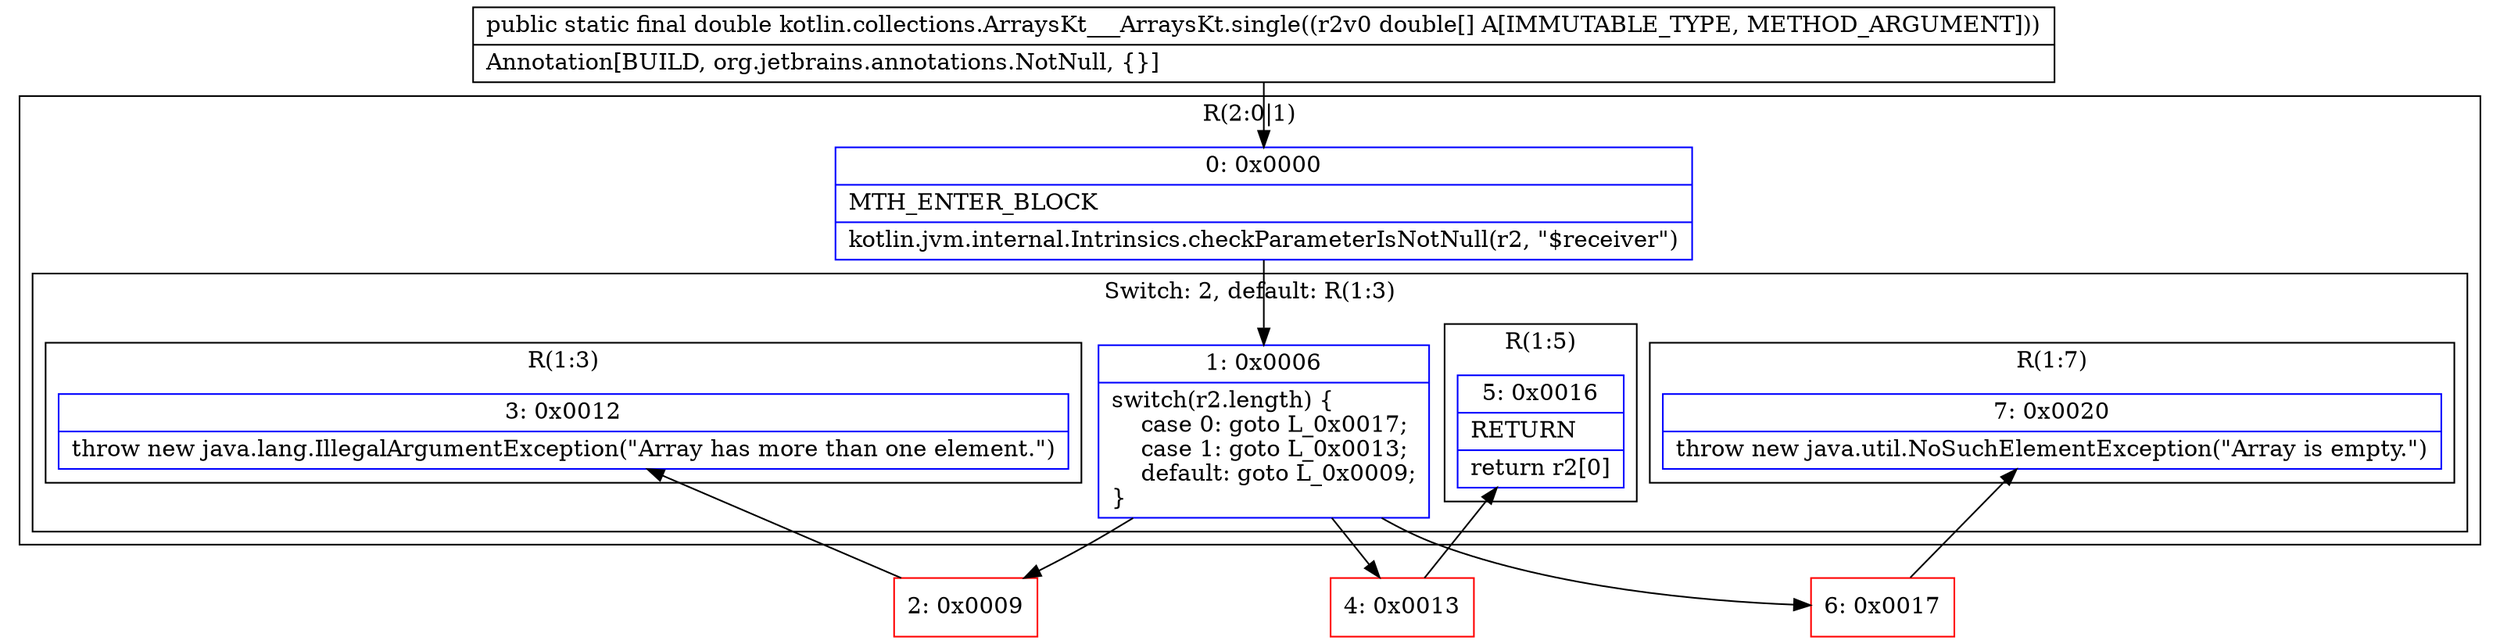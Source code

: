 digraph "CFG forkotlin.collections.ArraysKt___ArraysKt.single([D)D" {
subgraph cluster_Region_1278929636 {
label = "R(2:0|1)";
node [shape=record,color=blue];
Node_0 [shape=record,label="{0\:\ 0x0000|MTH_ENTER_BLOCK\l|kotlin.jvm.internal.Intrinsics.checkParameterIsNotNull(r2, \"$receiver\")\l}"];
subgraph cluster_SwitchRegion_350179733 {
label = "Switch: 2, default: R(1:3)";
node [shape=record,color=blue];
Node_1 [shape=record,label="{1\:\ 0x0006|switch(r2.length) \{\l    case 0: goto L_0x0017;\l    case 1: goto L_0x0013;\l    default: goto L_0x0009;\l\}\l}"];
subgraph cluster_Region_219726117 {
label = "R(1:7)";
node [shape=record,color=blue];
Node_7 [shape=record,label="{7\:\ 0x0020|throw new java.util.NoSuchElementException(\"Array is empty.\")\l}"];
}
subgraph cluster_Region_970283059 {
label = "R(1:5)";
node [shape=record,color=blue];
Node_5 [shape=record,label="{5\:\ 0x0016|RETURN\l|return r2[0]\l}"];
}
subgraph cluster_Region_572782631 {
label = "R(1:3)";
node [shape=record,color=blue];
Node_3 [shape=record,label="{3\:\ 0x0012|throw new java.lang.IllegalArgumentException(\"Array has more than one element.\")\l}"];
}
}
}
Node_2 [shape=record,color=red,label="{2\:\ 0x0009}"];
Node_4 [shape=record,color=red,label="{4\:\ 0x0013}"];
Node_6 [shape=record,color=red,label="{6\:\ 0x0017}"];
MethodNode[shape=record,label="{public static final double kotlin.collections.ArraysKt___ArraysKt.single((r2v0 double[] A[IMMUTABLE_TYPE, METHOD_ARGUMENT]))  | Annotation[BUILD, org.jetbrains.annotations.NotNull, \{\}]\l}"];
MethodNode -> Node_0;
Node_0 -> Node_1;
Node_1 -> Node_2;
Node_1 -> Node_4;
Node_1 -> Node_6;
Node_2 -> Node_3;
Node_4 -> Node_5;
Node_6 -> Node_7;
}

